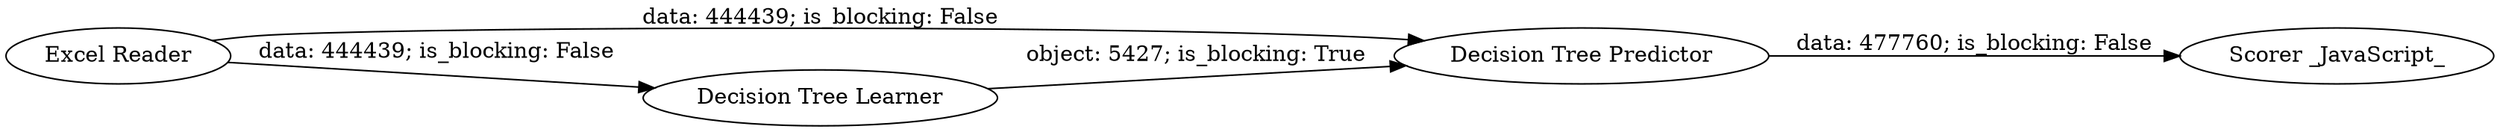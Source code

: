 digraph {
	"-3412109809999158520_3" [label="Decision Tree Predictor"]
	"-3412109809999158520_4" [label="Scorer _JavaScript_"]
	"-3412109809999158520_2" [label="Decision Tree Learner"]
	"-3412109809999158520_1" [label="Excel Reader"]
	"-3412109809999158520_1" -> "-3412109809999158520_2" [label="data: 444439; is_blocking: False"]
	"-3412109809999158520_2" -> "-3412109809999158520_3" [label="object: 5427; is_blocking: True"]
	"-3412109809999158520_1" -> "-3412109809999158520_3" [label="data: 444439; is_blocking: False"]
	"-3412109809999158520_3" -> "-3412109809999158520_4" [label="data: 477760; is_blocking: False"]
	rankdir=LR
}
